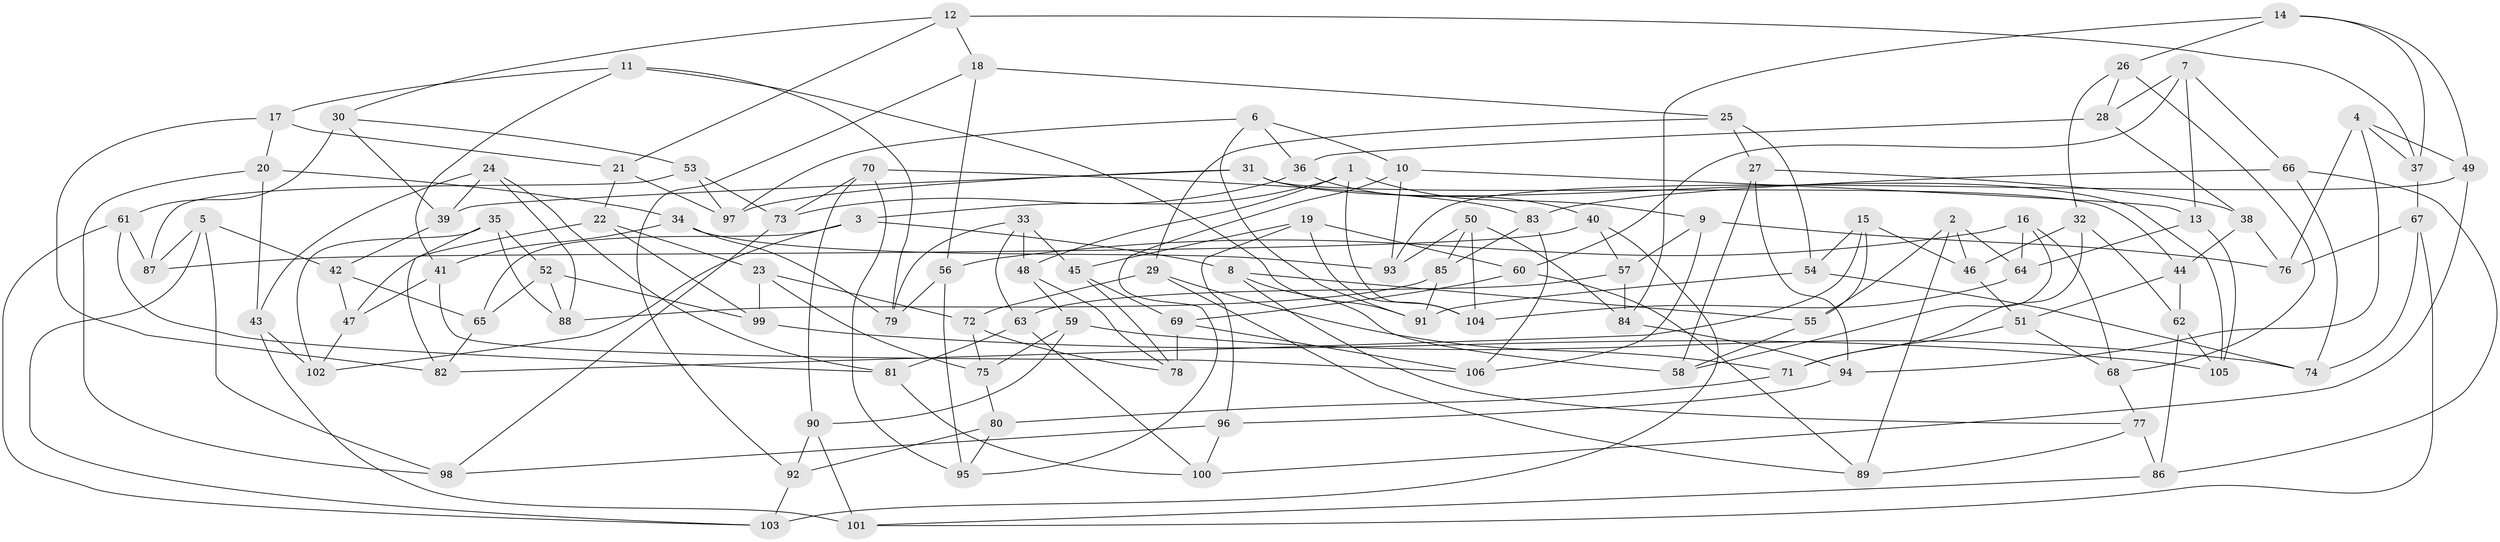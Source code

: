 // Generated by graph-tools (version 1.1) at 2025/26/03/09/25 03:26:55]
// undirected, 106 vertices, 212 edges
graph export_dot {
graph [start="1"]
  node [color=gray90,style=filled];
  1;
  2;
  3;
  4;
  5;
  6;
  7;
  8;
  9;
  10;
  11;
  12;
  13;
  14;
  15;
  16;
  17;
  18;
  19;
  20;
  21;
  22;
  23;
  24;
  25;
  26;
  27;
  28;
  29;
  30;
  31;
  32;
  33;
  34;
  35;
  36;
  37;
  38;
  39;
  40;
  41;
  42;
  43;
  44;
  45;
  46;
  47;
  48;
  49;
  50;
  51;
  52;
  53;
  54;
  55;
  56;
  57;
  58;
  59;
  60;
  61;
  62;
  63;
  64;
  65;
  66;
  67;
  68;
  69;
  70;
  71;
  72;
  73;
  74;
  75;
  76;
  77;
  78;
  79;
  80;
  81;
  82;
  83;
  84;
  85;
  86;
  87;
  88;
  89;
  90;
  91;
  92;
  93;
  94;
  95;
  96;
  97;
  98;
  99;
  100;
  101;
  102;
  103;
  104;
  105;
  106;
  1 -- 104;
  1 -- 3;
  1 -- 48;
  1 -- 9;
  2 -- 89;
  2 -- 64;
  2 -- 46;
  2 -- 55;
  3 -- 65;
  3 -- 8;
  3 -- 102;
  4 -- 94;
  4 -- 49;
  4 -- 37;
  4 -- 76;
  5 -- 98;
  5 -- 87;
  5 -- 42;
  5 -- 103;
  6 -- 36;
  6 -- 97;
  6 -- 91;
  6 -- 10;
  7 -- 13;
  7 -- 60;
  7 -- 66;
  7 -- 28;
  8 -- 55;
  8 -- 77;
  8 -- 58;
  9 -- 57;
  9 -- 76;
  9 -- 106;
  10 -- 93;
  10 -- 95;
  10 -- 13;
  11 -- 91;
  11 -- 41;
  11 -- 17;
  11 -- 79;
  12 -- 30;
  12 -- 37;
  12 -- 18;
  12 -- 21;
  13 -- 105;
  13 -- 64;
  14 -- 49;
  14 -- 84;
  14 -- 26;
  14 -- 37;
  15 -- 82;
  15 -- 54;
  15 -- 46;
  15 -- 55;
  16 -- 64;
  16 -- 56;
  16 -- 58;
  16 -- 68;
  17 -- 82;
  17 -- 21;
  17 -- 20;
  18 -- 92;
  18 -- 25;
  18 -- 56;
  19 -- 96;
  19 -- 45;
  19 -- 60;
  19 -- 104;
  20 -- 98;
  20 -- 34;
  20 -- 43;
  21 -- 22;
  21 -- 97;
  22 -- 23;
  22 -- 47;
  22 -- 99;
  23 -- 72;
  23 -- 99;
  23 -- 75;
  24 -- 81;
  24 -- 39;
  24 -- 88;
  24 -- 43;
  25 -- 54;
  25 -- 29;
  25 -- 27;
  26 -- 68;
  26 -- 28;
  26 -- 32;
  27 -- 94;
  27 -- 38;
  27 -- 58;
  28 -- 36;
  28 -- 38;
  29 -- 71;
  29 -- 89;
  29 -- 72;
  30 -- 53;
  30 -- 61;
  30 -- 39;
  31 -- 97;
  31 -- 105;
  31 -- 44;
  31 -- 39;
  32 -- 71;
  32 -- 46;
  32 -- 62;
  33 -- 79;
  33 -- 63;
  33 -- 45;
  33 -- 48;
  34 -- 93;
  34 -- 79;
  34 -- 41;
  35 -- 82;
  35 -- 102;
  35 -- 88;
  35 -- 52;
  36 -- 40;
  36 -- 73;
  37 -- 67;
  38 -- 76;
  38 -- 44;
  39 -- 42;
  40 -- 57;
  40 -- 87;
  40 -- 103;
  41 -- 106;
  41 -- 47;
  42 -- 47;
  42 -- 65;
  43 -- 102;
  43 -- 101;
  44 -- 51;
  44 -- 62;
  45 -- 69;
  45 -- 78;
  46 -- 51;
  47 -- 102;
  48 -- 78;
  48 -- 59;
  49 -- 93;
  49 -- 100;
  50 -- 104;
  50 -- 85;
  50 -- 84;
  50 -- 93;
  51 -- 68;
  51 -- 71;
  52 -- 88;
  52 -- 99;
  52 -- 65;
  53 -- 97;
  53 -- 87;
  53 -- 73;
  54 -- 74;
  54 -- 91;
  55 -- 58;
  56 -- 79;
  56 -- 95;
  57 -- 63;
  57 -- 84;
  59 -- 75;
  59 -- 90;
  59 -- 74;
  60 -- 69;
  60 -- 89;
  61 -- 87;
  61 -- 103;
  61 -- 81;
  62 -- 105;
  62 -- 86;
  63 -- 81;
  63 -- 100;
  64 -- 104;
  65 -- 82;
  66 -- 83;
  66 -- 86;
  66 -- 74;
  67 -- 76;
  67 -- 74;
  67 -- 101;
  68 -- 77;
  69 -- 106;
  69 -- 78;
  70 -- 83;
  70 -- 90;
  70 -- 73;
  70 -- 95;
  71 -- 80;
  72 -- 75;
  72 -- 78;
  73 -- 98;
  75 -- 80;
  77 -- 86;
  77 -- 89;
  80 -- 92;
  80 -- 95;
  81 -- 100;
  83 -- 85;
  83 -- 106;
  84 -- 94;
  85 -- 91;
  85 -- 88;
  86 -- 101;
  90 -- 92;
  90 -- 101;
  92 -- 103;
  94 -- 96;
  96 -- 98;
  96 -- 100;
  99 -- 105;
}

